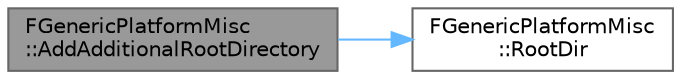 digraph "FGenericPlatformMisc::AddAdditionalRootDirectory"
{
 // INTERACTIVE_SVG=YES
 // LATEX_PDF_SIZE
  bgcolor="transparent";
  edge [fontname=Helvetica,fontsize=10,labelfontname=Helvetica,labelfontsize=10];
  node [fontname=Helvetica,fontsize=10,shape=box,height=0.2,width=0.4];
  rankdir="LR";
  Node1 [id="Node000001",label="FGenericPlatformMisc\l::AddAdditionalRootDirectory",height=0.2,width=0.4,color="gray40", fillcolor="grey60", style="filled", fontcolor="black",tooltip="add an additional root directory"];
  Node1 -> Node2 [id="edge1_Node000001_Node000002",color="steelblue1",style="solid",tooltip=" "];
  Node2 [id="Node000002",label="FGenericPlatformMisc\l::RootDir",height=0.2,width=0.4,color="grey40", fillcolor="white", style="filled",URL="$d1/de8/structFGenericPlatformMisc.html#a257201bbbac19c59e6b921802986a449",tooltip="Get the application root directory."];
}
